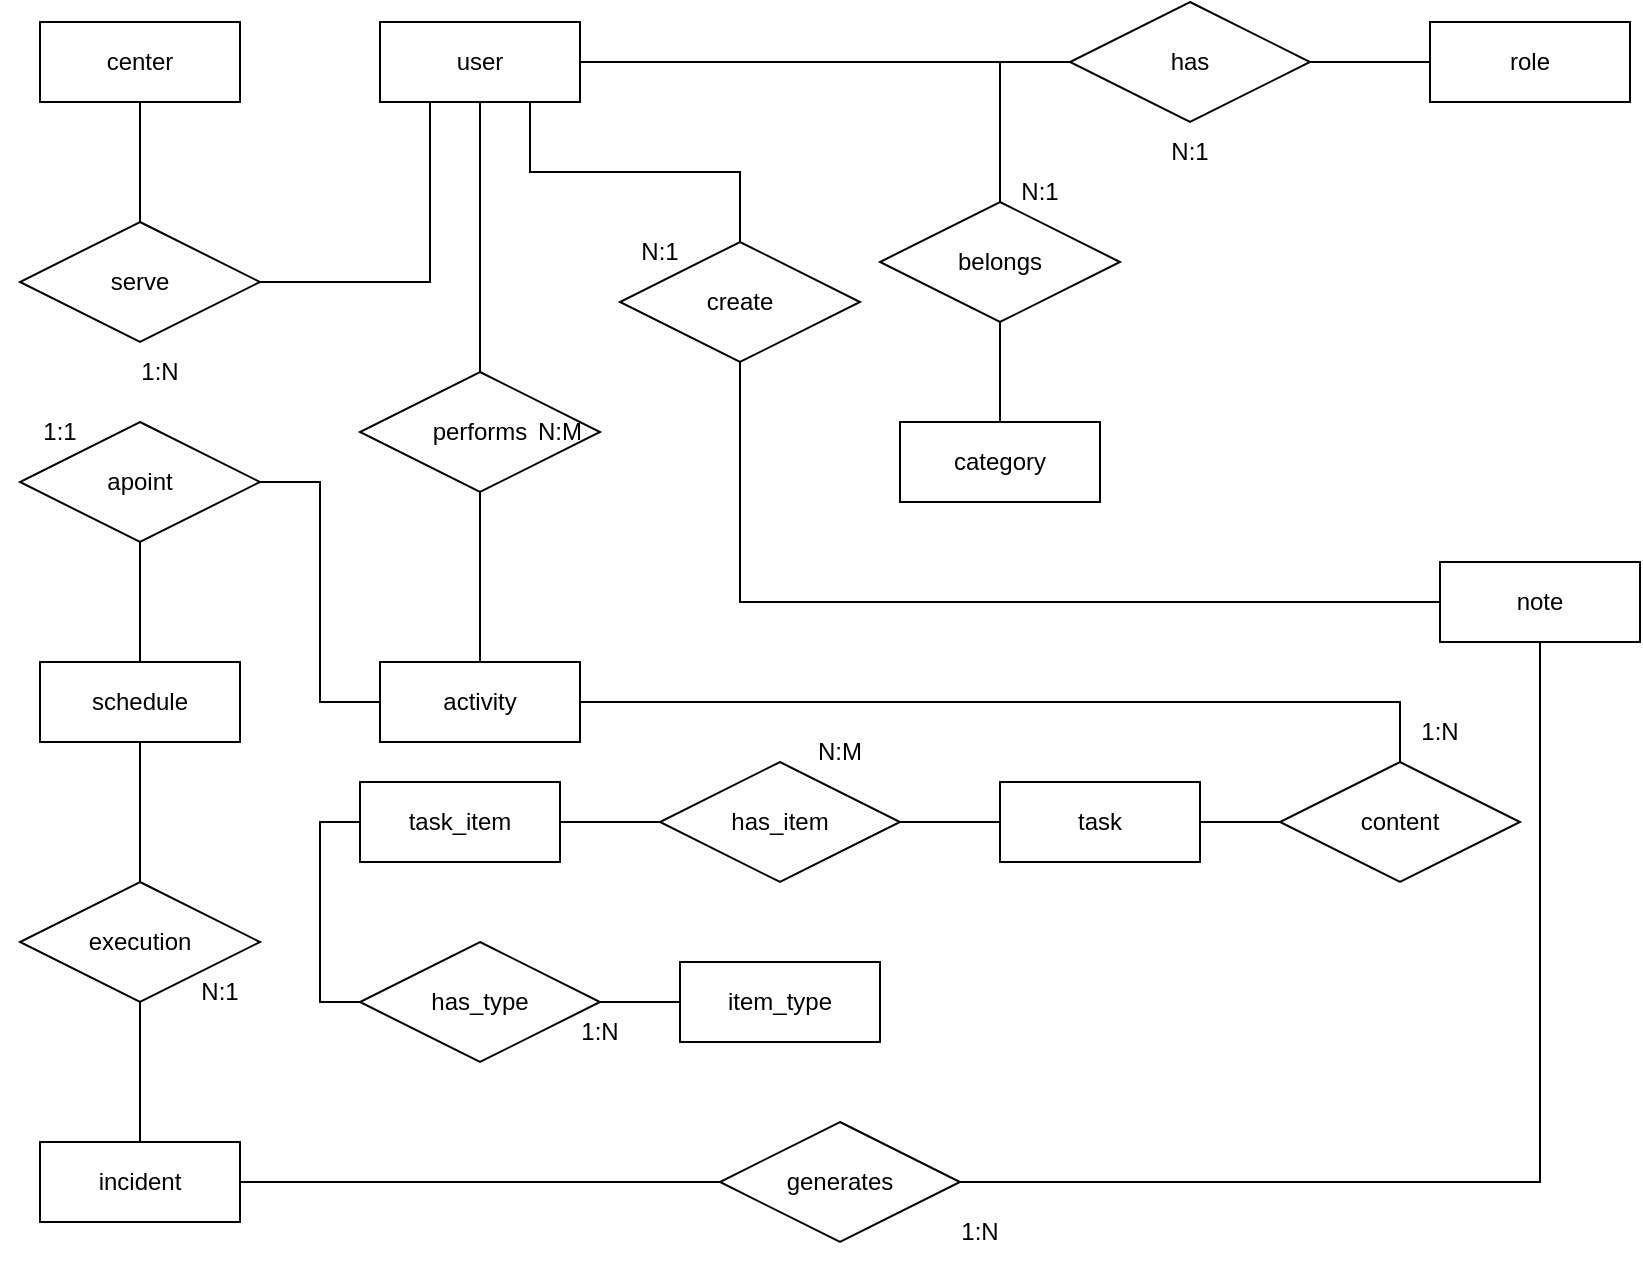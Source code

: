 <mxfile version="26.0.9">
  <diagram id="R2lEEEUBdFMjLlhIrx00" name="Page-1">
    <mxGraphModel dx="1434" dy="879" grid="1" gridSize="10" guides="1" tooltips="1" connect="1" arrows="1" fold="1" page="1" pageScale="1" pageWidth="850" pageHeight="1100" math="0" shadow="0" extFonts="Permanent Marker^https://fonts.googleapis.com/css?family=Permanent+Marker">
      <root>
        <mxCell id="0" />
        <mxCell id="1" parent="0" />
        <mxCell id="ASMv-oVJEkGhhbs-4qaE-53" style="edgeStyle=orthogonalEdgeStyle;rounded=0;orthogonalLoop=1;jettySize=auto;html=1;exitX=0;exitY=0.5;exitDx=0;exitDy=0;entryX=0;entryY=0.5;entryDx=0;entryDy=0;endArrow=none;startFill=0;" parent="1" source="ASMv-oVJEkGhhbs-4qaE-2" target="ASMv-oVJEkGhhbs-4qaE-51" edge="1">
          <mxGeometry relative="1" as="geometry" />
        </mxCell>
        <mxCell id="ASMv-oVJEkGhhbs-4qaE-2" value="task_item" style="whiteSpace=wrap;html=1;align=center;" parent="1" vertex="1">
          <mxGeometry x="190" y="780" width="100" height="40" as="geometry" />
        </mxCell>
        <mxCell id="ASMv-oVJEkGhhbs-4qaE-45" style="edgeStyle=orthogonalEdgeStyle;rounded=0;orthogonalLoop=1;jettySize=auto;html=1;exitX=0;exitY=0.5;exitDx=0;exitDy=0;endArrow=none;startFill=0;" parent="1" source="ASMv-oVJEkGhhbs-4qaE-3" target="ASMv-oVJEkGhhbs-4qaE-44" edge="1">
          <mxGeometry relative="1" as="geometry" />
        </mxCell>
        <mxCell id="ASMv-oVJEkGhhbs-4qaE-71" value="" style="edgeStyle=orthogonalEdgeStyle;rounded=0;orthogonalLoop=1;jettySize=auto;html=1;endArrow=none;startFill=0;" parent="1" source="ASMv-oVJEkGhhbs-4qaE-3" edge="1">
          <mxGeometry relative="1" as="geometry">
            <mxPoint x="450" y="800" as="targetPoint" />
          </mxGeometry>
        </mxCell>
        <mxCell id="2GUm8OLnAfK8ViNtCMDU-2" style="edgeStyle=orthogonalEdgeStyle;rounded=0;orthogonalLoop=1;jettySize=auto;html=1;exitX=1;exitY=0.5;exitDx=0;exitDy=0;entryX=0;entryY=0.5;entryDx=0;entryDy=0;endArrow=none;startFill=0;" edge="1" parent="1" source="ASMv-oVJEkGhhbs-4qaE-3" target="ASMv-oVJEkGhhbs-4qaE-47">
          <mxGeometry relative="1" as="geometry" />
        </mxCell>
        <mxCell id="ASMv-oVJEkGhhbs-4qaE-3" value="task" style="whiteSpace=wrap;html=1;align=center;" parent="1" vertex="1">
          <mxGeometry x="510" y="780" width="100" height="40" as="geometry" />
        </mxCell>
        <mxCell id="2GUm8OLnAfK8ViNtCMDU-3" style="edgeStyle=orthogonalEdgeStyle;rounded=0;orthogonalLoop=1;jettySize=auto;html=1;exitX=1;exitY=0.5;exitDx=0;exitDy=0;entryX=0;entryY=0.5;entryDx=0;entryDy=0;endArrow=none;startFill=0;" edge="1" parent="1" source="ASMv-oVJEkGhhbs-4qaE-4" target="ASMv-oVJEkGhhbs-4qaE-67">
          <mxGeometry relative="1" as="geometry" />
        </mxCell>
        <mxCell id="ASMv-oVJEkGhhbs-4qaE-4" value="incident" style="whiteSpace=wrap;html=1;align=center;" parent="1" vertex="1">
          <mxGeometry x="30" y="960" width="100" height="40" as="geometry" />
        </mxCell>
        <mxCell id="ASMv-oVJEkGhhbs-4qaE-65" style="edgeStyle=orthogonalEdgeStyle;rounded=0;orthogonalLoop=1;jettySize=auto;html=1;exitX=0.5;exitY=1;exitDx=0;exitDy=0;entryX=0.5;entryY=0;entryDx=0;entryDy=0;endArrow=none;startFill=0;" parent="1" source="ASMv-oVJEkGhhbs-4qaE-6" target="ASMv-oVJEkGhhbs-4qaE-64" edge="1">
          <mxGeometry relative="1" as="geometry" />
        </mxCell>
        <mxCell id="ASMv-oVJEkGhhbs-4qaE-6" value="schedule" style="whiteSpace=wrap;html=1;align=center;" parent="1" vertex="1">
          <mxGeometry x="30" y="720" width="100" height="40" as="geometry" />
        </mxCell>
        <mxCell id="ASMv-oVJEkGhhbs-4qaE-49" style="edgeStyle=orthogonalEdgeStyle;rounded=0;orthogonalLoop=1;jettySize=auto;html=1;exitX=1;exitY=0.5;exitDx=0;exitDy=0;entryX=0.5;entryY=0;entryDx=0;entryDy=0;endArrow=none;startFill=0;" parent="1" source="ASMv-oVJEkGhhbs-4qaE-7" target="ASMv-oVJEkGhhbs-4qaE-47" edge="1">
          <mxGeometry relative="1" as="geometry" />
        </mxCell>
        <mxCell id="ASMv-oVJEkGhhbs-4qaE-7" value="activity" style="whiteSpace=wrap;html=1;align=center;" parent="1" vertex="1">
          <mxGeometry x="200" y="720" width="100" height="40" as="geometry" />
        </mxCell>
        <mxCell id="ASMv-oVJEkGhhbs-4qaE-8" value="category" style="whiteSpace=wrap;html=1;align=center;" parent="1" vertex="1">
          <mxGeometry x="460" y="600" width="100" height="40" as="geometry" />
        </mxCell>
        <mxCell id="ASMv-oVJEkGhhbs-4qaE-9" value="role" style="whiteSpace=wrap;html=1;align=center;" parent="1" vertex="1">
          <mxGeometry x="725" y="400" width="100" height="40" as="geometry" />
        </mxCell>
        <mxCell id="ASMv-oVJEkGhhbs-4qaE-27" style="edgeStyle=orthogonalEdgeStyle;rounded=0;orthogonalLoop=1;jettySize=auto;html=1;entryX=1;entryY=0.5;entryDx=0;entryDy=0;exitX=0.25;exitY=1;exitDx=0;exitDy=0;endArrow=none;startFill=0;" parent="1" source="ASMv-oVJEkGhhbs-4qaE-10" target="ASMv-oVJEkGhhbs-4qaE-19" edge="1">
          <mxGeometry relative="1" as="geometry">
            <mxPoint x="250" y="480" as="sourcePoint" />
          </mxGeometry>
        </mxCell>
        <mxCell id="ASMv-oVJEkGhhbs-4qaE-31" style="edgeStyle=orthogonalEdgeStyle;rounded=0;orthogonalLoop=1;jettySize=auto;html=1;exitX=1;exitY=0.5;exitDx=0;exitDy=0;entryX=0.5;entryY=0;entryDx=0;entryDy=0;endArrow=none;startFill=0;" parent="1" source="ASMv-oVJEkGhhbs-4qaE-10" target="ASMv-oVJEkGhhbs-4qaE-28" edge="1">
          <mxGeometry relative="1" as="geometry" />
        </mxCell>
        <mxCell id="ASMv-oVJEkGhhbs-4qaE-33" style="edgeStyle=orthogonalEdgeStyle;rounded=0;orthogonalLoop=1;jettySize=auto;html=1;exitX=1;exitY=0.5;exitDx=0;exitDy=0;endArrow=none;startFill=0;" parent="1" source="ASMv-oVJEkGhhbs-4qaE-10" target="ASMv-oVJEkGhhbs-4qaE-29" edge="1">
          <mxGeometry relative="1" as="geometry" />
        </mxCell>
        <mxCell id="ASMv-oVJEkGhhbs-4qaE-42" style="edgeStyle=orthogonalEdgeStyle;rounded=0;orthogonalLoop=1;jettySize=auto;html=1;exitX=0.5;exitY=1;exitDx=0;exitDy=0;endArrow=none;startFill=0;" parent="1" source="ASMv-oVJEkGhhbs-4qaE-10" target="ASMv-oVJEkGhhbs-4qaE-41" edge="1">
          <mxGeometry relative="1" as="geometry" />
        </mxCell>
        <mxCell id="ASMv-oVJEkGhhbs-4qaE-60" style="edgeStyle=orthogonalEdgeStyle;rounded=0;orthogonalLoop=1;jettySize=auto;html=1;exitX=0.75;exitY=1;exitDx=0;exitDy=0;entryX=0.5;entryY=0;entryDx=0;entryDy=0;endArrow=none;startFill=0;" parent="1" source="ASMv-oVJEkGhhbs-4qaE-10" target="ASMv-oVJEkGhhbs-4qaE-59" edge="1">
          <mxGeometry relative="1" as="geometry" />
        </mxCell>
        <mxCell id="ASMv-oVJEkGhhbs-4qaE-10" value="user" style="whiteSpace=wrap;html=1;align=center;" parent="1" vertex="1">
          <mxGeometry x="200" y="400" width="100" height="40" as="geometry" />
        </mxCell>
        <mxCell id="ASMv-oVJEkGhhbs-4qaE-24" style="edgeStyle=orthogonalEdgeStyle;rounded=0;orthogonalLoop=1;jettySize=auto;html=1;exitX=0.5;exitY=1;exitDx=0;exitDy=0;endArrow=none;startFill=0;" parent="1" source="ASMv-oVJEkGhhbs-4qaE-11" target="ASMv-oVJEkGhhbs-4qaE-19" edge="1">
          <mxGeometry relative="1" as="geometry" />
        </mxCell>
        <mxCell id="ASMv-oVJEkGhhbs-4qaE-11" value="center" style="whiteSpace=wrap;html=1;align=center;" parent="1" vertex="1">
          <mxGeometry x="30" y="400" width="100" height="40" as="geometry" />
        </mxCell>
        <mxCell id="ASMv-oVJEkGhhbs-4qaE-17" value="note" style="whiteSpace=wrap;html=1;align=center;" parent="1" vertex="1">
          <mxGeometry x="730" y="670" width="100" height="40" as="geometry" />
        </mxCell>
        <mxCell id="ASMv-oVJEkGhhbs-4qaE-18" value="item_type" style="whiteSpace=wrap;html=1;align=center;" parent="1" vertex="1">
          <mxGeometry x="350" y="870" width="100" height="40" as="geometry" />
        </mxCell>
        <mxCell id="ASMv-oVJEkGhhbs-4qaE-19" value="serve" style="shape=rhombus;perimeter=rhombusPerimeter;whiteSpace=wrap;html=1;align=center;" parent="1" vertex="1">
          <mxGeometry x="20" y="500" width="120" height="60" as="geometry" />
        </mxCell>
        <mxCell id="ASMv-oVJEkGhhbs-4qaE-36" style="edgeStyle=orthogonalEdgeStyle;rounded=0;orthogonalLoop=1;jettySize=auto;html=1;exitX=0.5;exitY=1;exitDx=0;exitDy=0;entryX=0.5;entryY=0;entryDx=0;entryDy=0;endArrow=none;startFill=0;" parent="1" source="ASMv-oVJEkGhhbs-4qaE-28" target="ASMv-oVJEkGhhbs-4qaE-8" edge="1">
          <mxGeometry relative="1" as="geometry" />
        </mxCell>
        <mxCell id="ASMv-oVJEkGhhbs-4qaE-28" value="belongs" style="shape=rhombus;perimeter=rhombusPerimeter;whiteSpace=wrap;html=1;align=center;" parent="1" vertex="1">
          <mxGeometry x="450" y="490" width="120" height="60" as="geometry" />
        </mxCell>
        <mxCell id="ASMv-oVJEkGhhbs-4qaE-37" style="edgeStyle=orthogonalEdgeStyle;rounded=0;orthogonalLoop=1;jettySize=auto;html=1;exitX=1;exitY=0.5;exitDx=0;exitDy=0;endArrow=none;startFill=0;" parent="1" source="ASMv-oVJEkGhhbs-4qaE-29" target="ASMv-oVJEkGhhbs-4qaE-9" edge="1">
          <mxGeometry relative="1" as="geometry" />
        </mxCell>
        <mxCell id="ASMv-oVJEkGhhbs-4qaE-29" value="has" style="shape=rhombus;perimeter=rhombusPerimeter;whiteSpace=wrap;html=1;align=center;" parent="1" vertex="1">
          <mxGeometry x="545" y="390" width="120" height="60" as="geometry" />
        </mxCell>
        <mxCell id="ASMv-oVJEkGhhbs-4qaE-48" style="edgeStyle=orthogonalEdgeStyle;rounded=0;orthogonalLoop=1;jettySize=auto;html=1;exitX=0.5;exitY=1;exitDx=0;exitDy=0;endArrow=none;startFill=0;" parent="1" source="ASMv-oVJEkGhhbs-4qaE-41" target="ASMv-oVJEkGhhbs-4qaE-7" edge="1">
          <mxGeometry relative="1" as="geometry" />
        </mxCell>
        <mxCell id="ASMv-oVJEkGhhbs-4qaE-41" value="performs" style="shape=rhombus;perimeter=rhombusPerimeter;whiteSpace=wrap;html=1;align=center;" parent="1" vertex="1">
          <mxGeometry x="190" y="575" width="120" height="60" as="geometry" />
        </mxCell>
        <mxCell id="ASMv-oVJEkGhhbs-4qaE-46" style="edgeStyle=orthogonalEdgeStyle;rounded=0;orthogonalLoop=1;jettySize=auto;html=1;exitX=0;exitY=0.5;exitDx=0;exitDy=0;endArrow=none;startFill=0;" parent="1" source="ASMv-oVJEkGhhbs-4qaE-44" target="ASMv-oVJEkGhhbs-4qaE-2" edge="1">
          <mxGeometry relative="1" as="geometry">
            <mxPoint x="340" y="820" as="sourcePoint" />
          </mxGeometry>
        </mxCell>
        <mxCell id="ASMv-oVJEkGhhbs-4qaE-44" value="has_item" style="shape=rhombus;perimeter=rhombusPerimeter;whiteSpace=wrap;html=1;align=center;" parent="1" vertex="1">
          <mxGeometry x="340" y="770" width="120" height="60" as="geometry" />
        </mxCell>
        <mxCell id="ASMv-oVJEkGhhbs-4qaE-47" value="content" style="shape=rhombus;perimeter=rhombusPerimeter;whiteSpace=wrap;html=1;align=center;" parent="1" vertex="1">
          <mxGeometry x="650" y="770" width="120" height="60" as="geometry" />
        </mxCell>
        <mxCell id="ASMv-oVJEkGhhbs-4qaE-57" style="edgeStyle=orthogonalEdgeStyle;rounded=0;orthogonalLoop=1;jettySize=auto;html=1;exitX=1;exitY=0.5;exitDx=0;exitDy=0;entryX=0;entryY=0.5;entryDx=0;entryDy=0;endArrow=none;startFill=0;" parent="1" source="ASMv-oVJEkGhhbs-4qaE-51" target="ASMv-oVJEkGhhbs-4qaE-18" edge="1">
          <mxGeometry relative="1" as="geometry" />
        </mxCell>
        <mxCell id="ASMv-oVJEkGhhbs-4qaE-51" value="has_type" style="shape=rhombus;perimeter=rhombusPerimeter;whiteSpace=wrap;html=1;align=center;" parent="1" vertex="1">
          <mxGeometry x="190" y="860" width="120" height="60" as="geometry" />
        </mxCell>
        <mxCell id="ASMv-oVJEkGhhbs-4qaE-62" style="edgeStyle=orthogonalEdgeStyle;rounded=0;orthogonalLoop=1;jettySize=auto;html=1;exitX=1;exitY=0.5;exitDx=0;exitDy=0;entryX=0;entryY=0.5;entryDx=0;entryDy=0;endArrow=none;startFill=0;" parent="1" source="ASMv-oVJEkGhhbs-4qaE-58" target="ASMv-oVJEkGhhbs-4qaE-7" edge="1">
          <mxGeometry relative="1" as="geometry" />
        </mxCell>
        <mxCell id="ASMv-oVJEkGhhbs-4qaE-63" style="edgeStyle=orthogonalEdgeStyle;rounded=0;orthogonalLoop=1;jettySize=auto;html=1;exitX=0.5;exitY=1;exitDx=0;exitDy=0;endArrow=none;startFill=0;" parent="1" source="ASMv-oVJEkGhhbs-4qaE-58" target="ASMv-oVJEkGhhbs-4qaE-6" edge="1">
          <mxGeometry relative="1" as="geometry" />
        </mxCell>
        <mxCell id="ASMv-oVJEkGhhbs-4qaE-58" value="apoint" style="shape=rhombus;perimeter=rhombusPerimeter;whiteSpace=wrap;html=1;align=center;" parent="1" vertex="1">
          <mxGeometry x="20" y="600" width="120" height="60" as="geometry" />
        </mxCell>
        <mxCell id="ASMv-oVJEkGhhbs-4qaE-61" style="edgeStyle=orthogonalEdgeStyle;rounded=0;orthogonalLoop=1;jettySize=auto;html=1;exitX=0.5;exitY=1;exitDx=0;exitDy=0;entryX=0;entryY=0.5;entryDx=0;entryDy=0;endArrow=none;startFill=0;" parent="1" source="ASMv-oVJEkGhhbs-4qaE-59" target="ASMv-oVJEkGhhbs-4qaE-17" edge="1">
          <mxGeometry relative="1" as="geometry" />
        </mxCell>
        <mxCell id="ASMv-oVJEkGhhbs-4qaE-59" value="create" style="shape=rhombus;perimeter=rhombusPerimeter;whiteSpace=wrap;html=1;align=center;" parent="1" vertex="1">
          <mxGeometry x="320" y="510" width="120" height="60" as="geometry" />
        </mxCell>
        <mxCell id="ASMv-oVJEkGhhbs-4qaE-66" style="edgeStyle=orthogonalEdgeStyle;rounded=0;orthogonalLoop=1;jettySize=auto;html=1;exitX=0.5;exitY=1;exitDx=0;exitDy=0;entryX=0.5;entryY=0;entryDx=0;entryDy=0;endArrow=none;startFill=0;" parent="1" source="ASMv-oVJEkGhhbs-4qaE-64" target="ASMv-oVJEkGhhbs-4qaE-4" edge="1">
          <mxGeometry relative="1" as="geometry">
            <mxPoint x="80" y="940" as="targetPoint" />
          </mxGeometry>
        </mxCell>
        <mxCell id="ASMv-oVJEkGhhbs-4qaE-64" value="execution" style="shape=rhombus;perimeter=rhombusPerimeter;whiteSpace=wrap;html=1;align=center;" parent="1" vertex="1">
          <mxGeometry x="20" y="830" width="120" height="60" as="geometry" />
        </mxCell>
        <mxCell id="ASMv-oVJEkGhhbs-4qaE-69" style="edgeStyle=orthogonalEdgeStyle;rounded=0;orthogonalLoop=1;jettySize=auto;html=1;exitX=1;exitY=0.5;exitDx=0;exitDy=0;entryX=0.5;entryY=1;entryDx=0;entryDy=0;endArrow=none;startFill=0;" parent="1" source="ASMv-oVJEkGhhbs-4qaE-67" target="ASMv-oVJEkGhhbs-4qaE-17" edge="1">
          <mxGeometry relative="1" as="geometry" />
        </mxCell>
        <mxCell id="ASMv-oVJEkGhhbs-4qaE-67" value="generates" style="shape=rhombus;perimeter=rhombusPerimeter;whiteSpace=wrap;html=1;align=center;" parent="1" vertex="1">
          <mxGeometry x="370" y="950" width="120" height="60" as="geometry" />
        </mxCell>
        <mxCell id="6DzIR5mwa1dKd6eYK5k8-4" value="1:N" style="text;html=1;align=center;verticalAlign=middle;whiteSpace=wrap;rounded=0;" parent="1" vertex="1">
          <mxGeometry x="280" y="890" width="60" height="30" as="geometry" />
        </mxCell>
        <mxCell id="6DzIR5mwa1dKd6eYK5k8-5" value="N:M" style="text;html=1;align=center;verticalAlign=middle;whiteSpace=wrap;rounded=0;" parent="1" vertex="1">
          <mxGeometry x="260" y="590" width="60" height="30" as="geometry" />
        </mxCell>
        <mxCell id="6DzIR5mwa1dKd6eYK5k8-7" value="N:1" style="text;html=1;align=center;verticalAlign=middle;whiteSpace=wrap;rounded=0;" parent="1" vertex="1">
          <mxGeometry x="500" y="470" width="60" height="30" as="geometry" />
        </mxCell>
        <mxCell id="6DzIR5mwa1dKd6eYK5k8-8" value="1:N" style="text;html=1;align=center;verticalAlign=middle;whiteSpace=wrap;rounded=0;" parent="1" vertex="1">
          <mxGeometry x="700" y="740" width="60" height="30" as="geometry" />
        </mxCell>
        <mxCell id="6DzIR5mwa1dKd6eYK5k8-9" value="N:M" style="text;html=1;align=center;verticalAlign=middle;whiteSpace=wrap;rounded=0;" parent="1" vertex="1">
          <mxGeometry x="400" y="750" width="60" height="30" as="geometry" />
        </mxCell>
        <mxCell id="6DzIR5mwa1dKd6eYK5k8-10" value="1:1" style="text;html=1;align=center;verticalAlign=middle;whiteSpace=wrap;rounded=0;" parent="1" vertex="1">
          <mxGeometry x="10" y="590" width="60" height="30" as="geometry" />
        </mxCell>
        <mxCell id="6DzIR5mwa1dKd6eYK5k8-11" value="N:1" style="text;html=1;align=center;verticalAlign=middle;whiteSpace=wrap;rounded=0;" parent="1" vertex="1">
          <mxGeometry x="310" y="500" width="60" height="30" as="geometry" />
        </mxCell>
        <mxCell id="6DzIR5mwa1dKd6eYK5k8-12" value="1:N" style="text;html=1;align=center;verticalAlign=middle;whiteSpace=wrap;rounded=0;" parent="1" vertex="1">
          <mxGeometry x="60" y="560" width="60" height="30" as="geometry" />
        </mxCell>
        <mxCell id="6DzIR5mwa1dKd6eYK5k8-14" value="N:1" style="text;html=1;align=center;verticalAlign=middle;whiteSpace=wrap;rounded=0;" parent="1" vertex="1">
          <mxGeometry x="90" y="870" width="60" height="30" as="geometry" />
        </mxCell>
        <mxCell id="6DzIR5mwa1dKd6eYK5k8-15" value="N:1" style="text;html=1;align=center;verticalAlign=middle;whiteSpace=wrap;rounded=0;" parent="1" vertex="1">
          <mxGeometry x="575" y="450" width="60" height="30" as="geometry" />
        </mxCell>
        <mxCell id="2GUm8OLnAfK8ViNtCMDU-1" value="1:N" style="text;html=1;align=center;verticalAlign=middle;whiteSpace=wrap;rounded=0;" vertex="1" parent="1">
          <mxGeometry x="470" y="990" width="60" height="30" as="geometry" />
        </mxCell>
      </root>
    </mxGraphModel>
  </diagram>
</mxfile>
